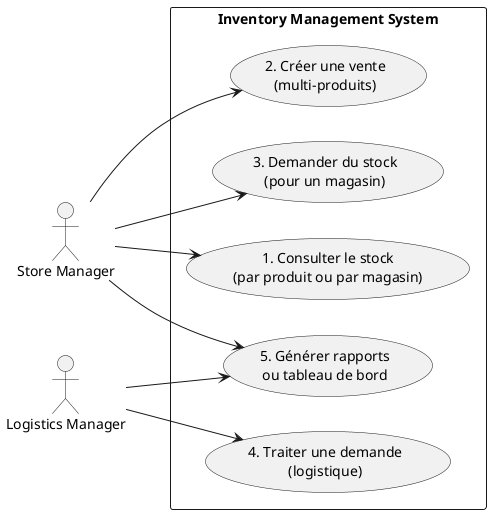 @startuml
left to right direction
skinparam packageStyle rectangle

actor "Store Manager" as StoreManager
actor "Logistics Manager" as LogisticsManager

rectangle "Inventory Management System" {
  usecase "1. Consulter le stock\n(par produit ou par magasin)" as UC1
  usecase "2. Créer une vente\n(multi-produits)" as UC2
  usecase "3. Demander du stock\n(pour un magasin)" as UC3
  usecase "4. Traiter une demande\n(logistique)" as UC4
  usecase "5. Générer rapports\nou tableau de bord" as UC5
}

StoreManager --> UC1
StoreManager --> UC2
StoreManager --> UC3
StoreManager --> UC5

LogisticsManager --> UC4
LogisticsManager --> UC5
@enduml
